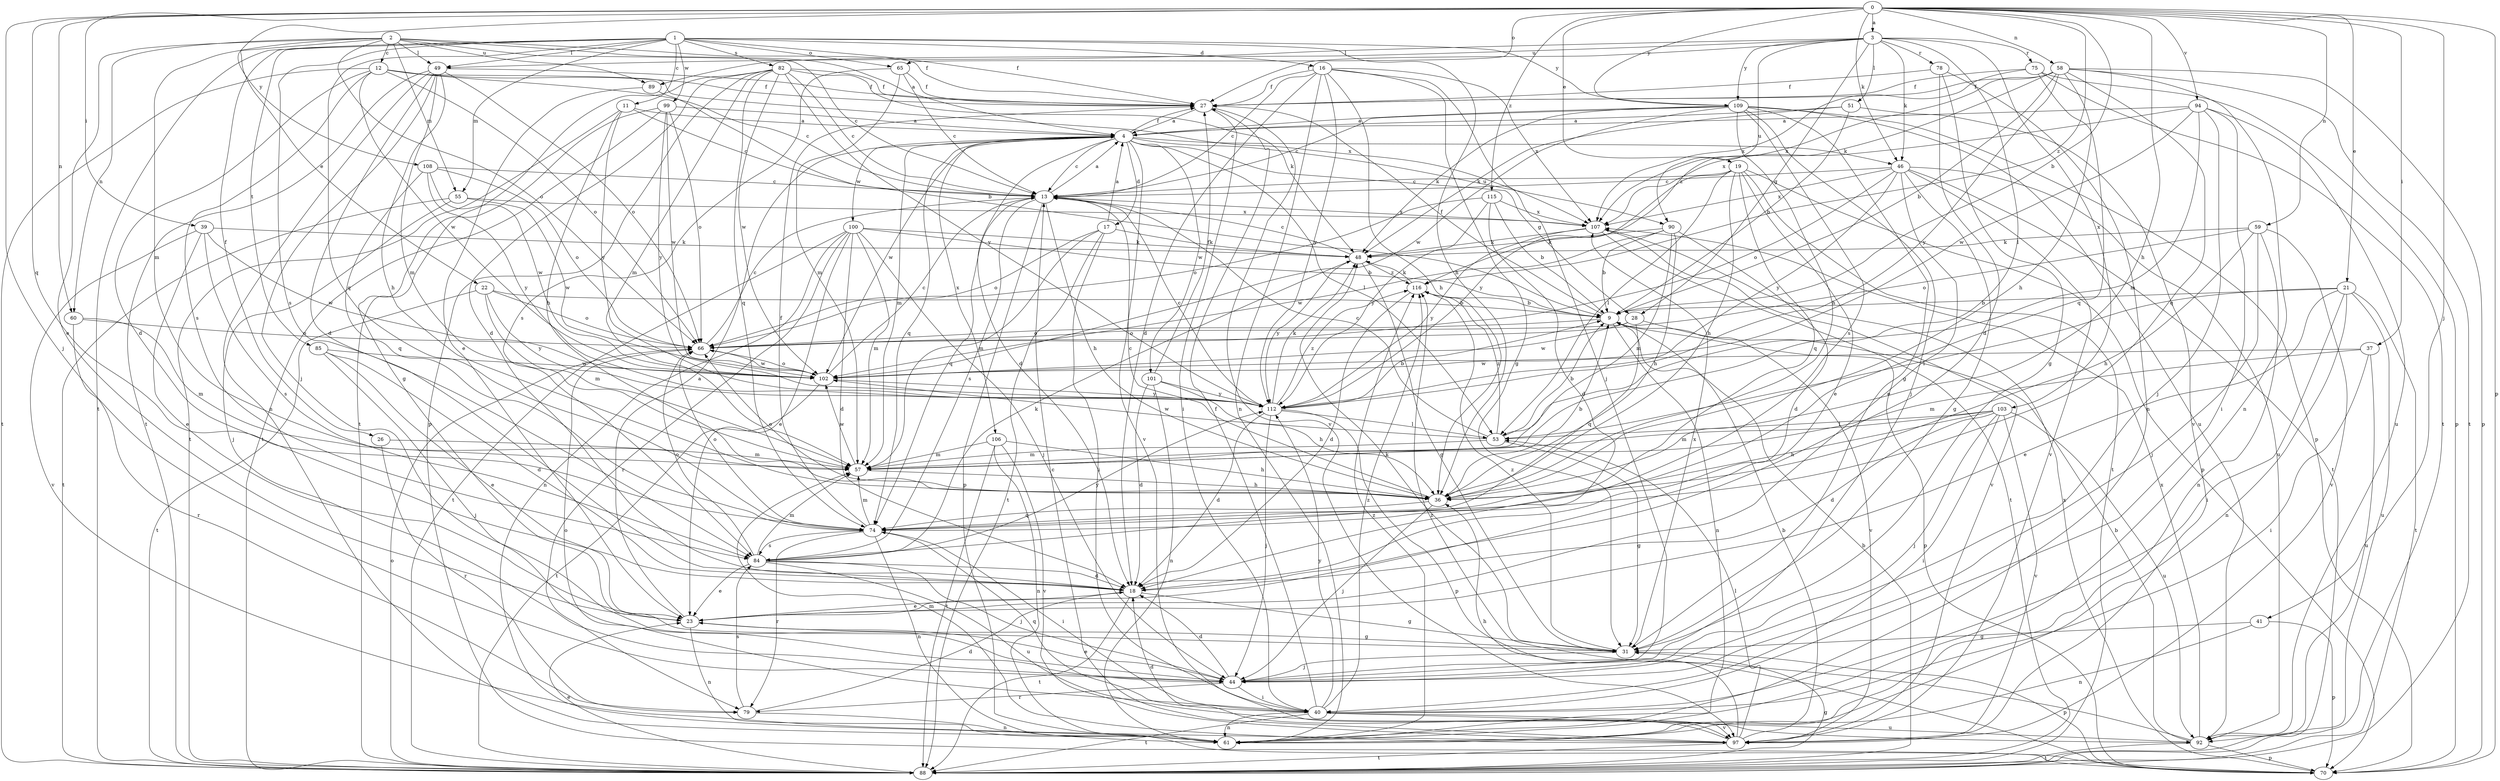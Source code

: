 strict digraph  {
0;
1;
2;
3;
4;
9;
11;
12;
13;
16;
17;
18;
19;
21;
22;
23;
26;
27;
28;
31;
36;
37;
39;
40;
41;
44;
46;
48;
49;
51;
53;
55;
57;
58;
59;
60;
61;
65;
66;
70;
74;
75;
78;
79;
82;
84;
85;
88;
89;
90;
92;
94;
97;
99;
100;
101;
102;
103;
106;
107;
108;
109;
112;
115;
116;
0 -> 3  [label=a];
0 -> 9  [label=b];
0 -> 19  [label=e];
0 -> 21  [label=e];
0 -> 36  [label=h];
0 -> 37  [label=i];
0 -> 39  [label=i];
0 -> 41  [label=j];
0 -> 44  [label=j];
0 -> 46  [label=k];
0 -> 58  [label=n];
0 -> 59  [label=n];
0 -> 60  [label=n];
0 -> 65  [label=o];
0 -> 70  [label=p];
0 -> 74  [label=q];
0 -> 94  [label=v];
0 -> 108  [label=y];
0 -> 109  [label=y];
0 -> 115  [label=z];
0 -> 116  [label=z];
1 -> 11  [label=c];
1 -> 16  [label=d];
1 -> 26  [label=f];
1 -> 27  [label=f];
1 -> 36  [label=h];
1 -> 49  [label=l];
1 -> 55  [label=m];
1 -> 65  [label=o];
1 -> 74  [label=q];
1 -> 82  [label=s];
1 -> 84  [label=s];
1 -> 85  [label=t];
1 -> 88  [label=t];
1 -> 99  [label=w];
1 -> 109  [label=y];
2 -> 4  [label=a];
2 -> 12  [label=c];
2 -> 13  [label=c];
2 -> 22  [label=e];
2 -> 23  [label=e];
2 -> 27  [label=f];
2 -> 49  [label=l];
2 -> 55  [label=m];
2 -> 57  [label=m];
2 -> 60  [label=n];
2 -> 66  [label=o];
2 -> 89  [label=u];
3 -> 27  [label=f];
3 -> 28  [label=g];
3 -> 46  [label=k];
3 -> 49  [label=l];
3 -> 51  [label=l];
3 -> 53  [label=l];
3 -> 75  [label=r];
3 -> 78  [label=r];
3 -> 89  [label=u];
3 -> 90  [label=u];
3 -> 103  [label=x];
3 -> 109  [label=y];
4 -> 13  [label=c];
4 -> 17  [label=d];
4 -> 18  [label=d];
4 -> 27  [label=f];
4 -> 28  [label=g];
4 -> 46  [label=k];
4 -> 53  [label=l];
4 -> 57  [label=m];
4 -> 74  [label=q];
4 -> 90  [label=u];
4 -> 97  [label=v];
4 -> 100  [label=w];
4 -> 101  [label=w];
4 -> 102  [label=w];
4 -> 106  [label=x];
9 -> 27  [label=f];
9 -> 61  [label=n];
9 -> 66  [label=o];
9 -> 70  [label=p];
11 -> 4  [label=a];
11 -> 13  [label=c];
11 -> 36  [label=h];
11 -> 88  [label=t];
11 -> 112  [label=y];
12 -> 13  [label=c];
12 -> 18  [label=d];
12 -> 27  [label=f];
12 -> 66  [label=o];
12 -> 84  [label=s];
12 -> 88  [label=t];
12 -> 102  [label=w];
12 -> 107  [label=x];
13 -> 4  [label=a];
13 -> 36  [label=h];
13 -> 70  [label=p];
13 -> 74  [label=q];
13 -> 84  [label=s];
13 -> 107  [label=x];
16 -> 13  [label=c];
16 -> 18  [label=d];
16 -> 27  [label=f];
16 -> 31  [label=g];
16 -> 36  [label=h];
16 -> 44  [label=j];
16 -> 61  [label=n];
16 -> 107  [label=x];
16 -> 112  [label=y];
17 -> 4  [label=a];
17 -> 40  [label=i];
17 -> 48  [label=k];
17 -> 57  [label=m];
17 -> 66  [label=o];
17 -> 88  [label=t];
18 -> 23  [label=e];
18 -> 31  [label=g];
18 -> 88  [label=t];
19 -> 13  [label=c];
19 -> 23  [label=e];
19 -> 36  [label=h];
19 -> 53  [label=l];
19 -> 70  [label=p];
19 -> 74  [label=q];
19 -> 88  [label=t];
19 -> 112  [label=y];
21 -> 9  [label=b];
21 -> 23  [label=e];
21 -> 40  [label=i];
21 -> 53  [label=l];
21 -> 61  [label=n];
21 -> 88  [label=t];
21 -> 92  [label=u];
22 -> 9  [label=b];
22 -> 57  [label=m];
22 -> 66  [label=o];
22 -> 88  [label=t];
22 -> 112  [label=y];
23 -> 4  [label=a];
23 -> 31  [label=g];
23 -> 61  [label=n];
26 -> 57  [label=m];
26 -> 79  [label=r];
27 -> 4  [label=a];
27 -> 40  [label=i];
27 -> 97  [label=v];
28 -> 66  [label=o];
28 -> 74  [label=q];
28 -> 97  [label=v];
28 -> 102  [label=w];
31 -> 44  [label=j];
31 -> 48  [label=k];
31 -> 70  [label=p];
31 -> 107  [label=x];
31 -> 116  [label=z];
36 -> 9  [label=b];
36 -> 13  [label=c];
36 -> 44  [label=j];
36 -> 66  [label=o];
36 -> 74  [label=q];
37 -> 40  [label=i];
37 -> 57  [label=m];
37 -> 92  [label=u];
37 -> 102  [label=w];
39 -> 23  [label=e];
39 -> 48  [label=k];
39 -> 84  [label=s];
39 -> 97  [label=v];
39 -> 102  [label=w];
40 -> 27  [label=f];
40 -> 61  [label=n];
40 -> 66  [label=o];
40 -> 74  [label=q];
40 -> 88  [label=t];
40 -> 92  [label=u];
40 -> 97  [label=v];
40 -> 112  [label=y];
40 -> 116  [label=z];
41 -> 31  [label=g];
41 -> 61  [label=n];
41 -> 70  [label=p];
44 -> 18  [label=d];
44 -> 23  [label=e];
44 -> 40  [label=i];
44 -> 79  [label=r];
46 -> 13  [label=c];
46 -> 23  [label=e];
46 -> 31  [label=g];
46 -> 66  [label=o];
46 -> 88  [label=t];
46 -> 92  [label=u];
46 -> 97  [label=v];
46 -> 107  [label=x];
46 -> 112  [label=y];
48 -> 13  [label=c];
48 -> 31  [label=g];
48 -> 112  [label=y];
48 -> 116  [label=z];
49 -> 18  [label=d];
49 -> 27  [label=f];
49 -> 36  [label=h];
49 -> 44  [label=j];
49 -> 57  [label=m];
49 -> 61  [label=n];
49 -> 66  [label=o];
49 -> 88  [label=t];
51 -> 4  [label=a];
51 -> 9  [label=b];
51 -> 48  [label=k];
51 -> 97  [label=v];
53 -> 9  [label=b];
53 -> 13  [label=c];
53 -> 31  [label=g];
53 -> 57  [label=m];
53 -> 102  [label=w];
53 -> 116  [label=z];
55 -> 44  [label=j];
55 -> 88  [label=t];
55 -> 102  [label=w];
55 -> 107  [label=x];
57 -> 36  [label=h];
57 -> 102  [label=w];
58 -> 9  [label=b];
58 -> 27  [label=f];
58 -> 36  [label=h];
58 -> 61  [label=n];
58 -> 70  [label=p];
58 -> 74  [label=q];
58 -> 88  [label=t];
58 -> 107  [label=x];
58 -> 112  [label=y];
58 -> 116  [label=z];
59 -> 36  [label=h];
59 -> 44  [label=j];
59 -> 48  [label=k];
59 -> 61  [label=n];
59 -> 66  [label=o];
59 -> 97  [label=v];
60 -> 57  [label=m];
60 -> 66  [label=o];
60 -> 79  [label=r];
61 -> 116  [label=z];
65 -> 13  [label=c];
65 -> 27  [label=f];
65 -> 57  [label=m];
65 -> 84  [label=s];
66 -> 13  [label=c];
66 -> 102  [label=w];
70 -> 107  [label=x];
74 -> 27  [label=f];
74 -> 40  [label=i];
74 -> 57  [label=m];
74 -> 61  [label=n];
74 -> 66  [label=o];
74 -> 79  [label=r];
74 -> 84  [label=s];
75 -> 27  [label=f];
75 -> 70  [label=p];
75 -> 74  [label=q];
75 -> 88  [label=t];
75 -> 107  [label=x];
78 -> 18  [label=d];
78 -> 27  [label=f];
78 -> 31  [label=g];
78 -> 61  [label=n];
79 -> 18  [label=d];
79 -> 61  [label=n];
79 -> 84  [label=s];
82 -> 13  [label=c];
82 -> 18  [label=d];
82 -> 27  [label=f];
82 -> 48  [label=k];
82 -> 57  [label=m];
82 -> 70  [label=p];
82 -> 74  [label=q];
82 -> 88  [label=t];
82 -> 102  [label=w];
82 -> 112  [label=y];
84 -> 18  [label=d];
84 -> 23  [label=e];
84 -> 44  [label=j];
84 -> 48  [label=k];
84 -> 57  [label=m];
84 -> 66  [label=o];
84 -> 92  [label=u];
84 -> 112  [label=y];
85 -> 18  [label=d];
85 -> 23  [label=e];
85 -> 44  [label=j];
85 -> 102  [label=w];
88 -> 9  [label=b];
88 -> 23  [label=e];
88 -> 31  [label=g];
88 -> 66  [label=o];
89 -> 9  [label=b];
89 -> 23  [label=e];
90 -> 9  [label=b];
90 -> 18  [label=d];
90 -> 36  [label=h];
90 -> 48  [label=k];
90 -> 57  [label=m];
90 -> 102  [label=w];
92 -> 9  [label=b];
92 -> 70  [label=p];
92 -> 88  [label=t];
92 -> 107  [label=x];
92 -> 116  [label=z];
94 -> 4  [label=a];
94 -> 40  [label=i];
94 -> 44  [label=j];
94 -> 57  [label=m];
94 -> 92  [label=u];
94 -> 102  [label=w];
94 -> 107  [label=x];
97 -> 9  [label=b];
97 -> 13  [label=c];
97 -> 18  [label=d];
97 -> 36  [label=h];
97 -> 53  [label=l];
97 -> 57  [label=m];
97 -> 88  [label=t];
99 -> 4  [label=a];
99 -> 31  [label=g];
99 -> 66  [label=o];
99 -> 88  [label=t];
99 -> 102  [label=w];
99 -> 112  [label=y];
100 -> 9  [label=b];
100 -> 18  [label=d];
100 -> 23  [label=e];
100 -> 44  [label=j];
100 -> 48  [label=k];
100 -> 57  [label=m];
100 -> 61  [label=n];
100 -> 79  [label=r];
100 -> 88  [label=t];
101 -> 18  [label=d];
101 -> 27  [label=f];
101 -> 36  [label=h];
101 -> 61  [label=n];
101 -> 112  [label=y];
102 -> 13  [label=c];
102 -> 66  [label=o];
102 -> 88  [label=t];
102 -> 112  [label=y];
103 -> 18  [label=d];
103 -> 36  [label=h];
103 -> 40  [label=i];
103 -> 44  [label=j];
103 -> 53  [label=l];
103 -> 57  [label=m];
103 -> 92  [label=u];
103 -> 97  [label=v];
106 -> 36  [label=h];
106 -> 57  [label=m];
106 -> 61  [label=n];
106 -> 88  [label=t];
106 -> 97  [label=v];
107 -> 48  [label=k];
107 -> 88  [label=t];
107 -> 97  [label=v];
107 -> 112  [label=y];
108 -> 13  [label=c];
108 -> 66  [label=o];
108 -> 74  [label=q];
108 -> 102  [label=w];
108 -> 112  [label=y];
109 -> 4  [label=a];
109 -> 13  [label=c];
109 -> 31  [label=g];
109 -> 36  [label=h];
109 -> 44  [label=j];
109 -> 48  [label=k];
109 -> 70  [label=p];
109 -> 84  [label=s];
109 -> 92  [label=u];
109 -> 102  [label=w];
112 -> 9  [label=b];
112 -> 13  [label=c];
112 -> 18  [label=d];
112 -> 44  [label=j];
112 -> 48  [label=k];
112 -> 53  [label=l];
112 -> 70  [label=p];
112 -> 116  [label=z];
115 -> 9  [label=b];
115 -> 18  [label=d];
115 -> 66  [label=o];
115 -> 107  [label=x];
115 -> 112  [label=y];
116 -> 9  [label=b];
116 -> 18  [label=d];
116 -> 48  [label=k];
}
